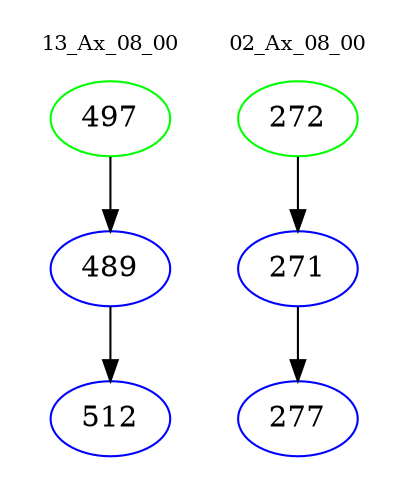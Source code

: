 digraph{
subgraph cluster_0 {
color = white
label = "13_Ax_08_00";
fontsize=10;
T0_497 [label="497", color="green"]
T0_497 -> T0_489 [color="black"]
T0_489 [label="489", color="blue"]
T0_489 -> T0_512 [color="black"]
T0_512 [label="512", color="blue"]
}
subgraph cluster_1 {
color = white
label = "02_Ax_08_00";
fontsize=10;
T1_272 [label="272", color="green"]
T1_272 -> T1_271 [color="black"]
T1_271 [label="271", color="blue"]
T1_271 -> T1_277 [color="black"]
T1_277 [label="277", color="blue"]
}
}
